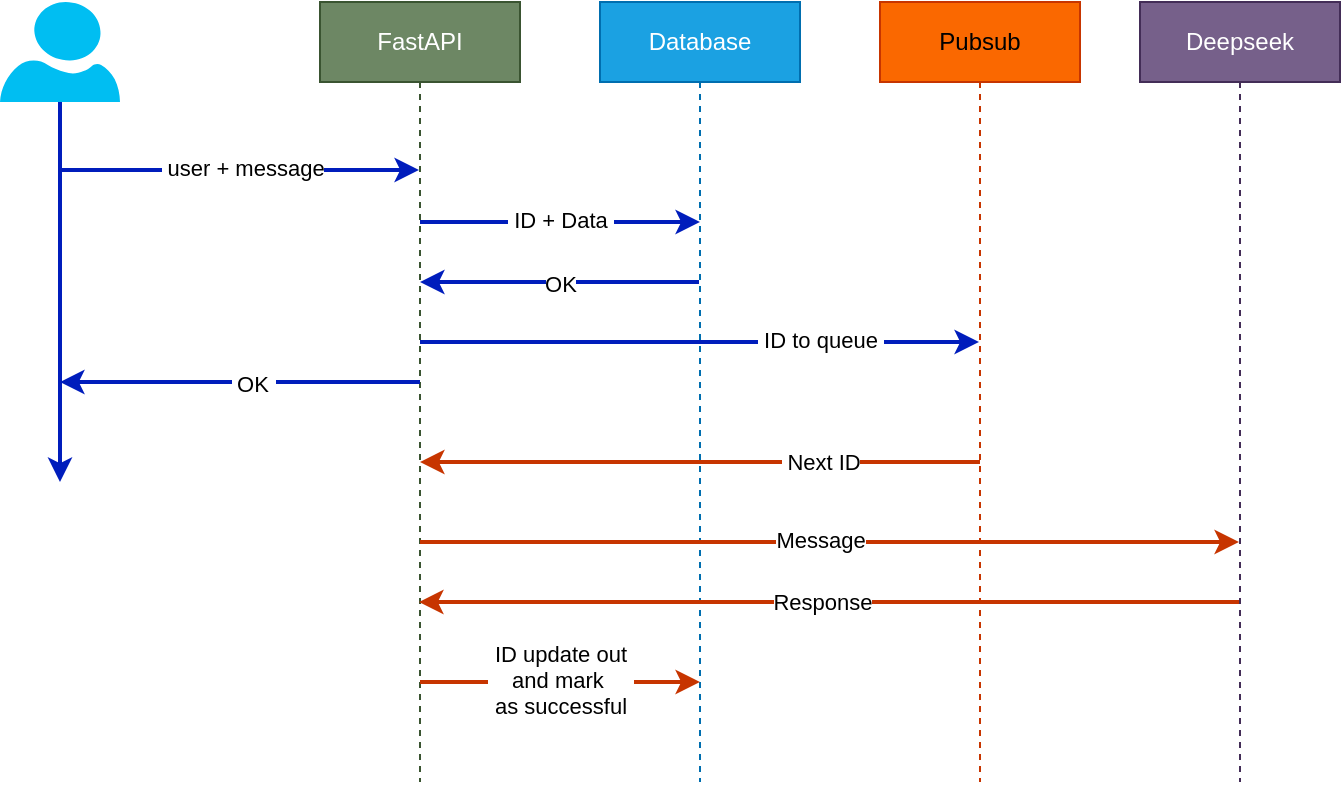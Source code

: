 <mxfile>
    <diagram id="diluZy8f31zxYQ0Wv3kR" name="Publish message">
        <mxGraphModel dx="746" dy="433" grid="1" gridSize="10" guides="0" tooltips="1" connect="1" arrows="1" fold="1" page="1" pageScale="1" pageWidth="850" pageHeight="1100" math="0" shadow="0">
            <root>
                <mxCell id="0"/>
                <mxCell id="1" parent="0"/>
                <mxCell id="3" value="FastAPI" style="shape=umlLifeline;perimeter=lifelinePerimeter;whiteSpace=wrap;html=1;container=1;dropTarget=0;collapsible=0;recursiveResize=0;outlineConnect=0;portConstraint=eastwest;newEdgeStyle={&quot;curved&quot;:0,&quot;rounded&quot;:0};fillColor=#6d8764;strokeColor=#3A5431;fontColor=#ffffff;" parent="1" vertex="1">
                    <mxGeometry x="270" y="70" width="100" height="390" as="geometry"/>
                </mxCell>
                <mxCell id="4" value="Database" style="shape=umlLifeline;perimeter=lifelinePerimeter;whiteSpace=wrap;html=1;container=1;dropTarget=0;collapsible=0;recursiveResize=0;outlineConnect=0;portConstraint=eastwest;newEdgeStyle={&quot;curved&quot;:0,&quot;rounded&quot;:0};fillColor=#1ba1e2;fontColor=#ffffff;strokeColor=#006EAF;" parent="1" vertex="1">
                    <mxGeometry x="410" y="70" width="100" height="390" as="geometry"/>
                </mxCell>
                <mxCell id="5" value="Pubsub" style="shape=umlLifeline;perimeter=lifelinePerimeter;whiteSpace=wrap;html=1;container=1;dropTarget=0;collapsible=0;recursiveResize=0;outlineConnect=0;portConstraint=eastwest;newEdgeStyle={&quot;curved&quot;:0,&quot;rounded&quot;:0};fillColor=#fa6800;strokeColor=#C73500;fontColor=#000000;" parent="1" vertex="1">
                    <mxGeometry x="550" y="70" width="100" height="390" as="geometry"/>
                </mxCell>
                <mxCell id="6" value="Deepseek" style="shape=umlLifeline;perimeter=lifelinePerimeter;whiteSpace=wrap;html=1;container=1;dropTarget=0;collapsible=0;recursiveResize=0;outlineConnect=0;portConstraint=eastwest;newEdgeStyle={&quot;curved&quot;:0,&quot;rounded&quot;:0};fillColor=#76608a;fontColor=#ffffff;strokeColor=#432D57;" parent="1" vertex="1">
                    <mxGeometry x="680" y="70" width="100" height="390" as="geometry"/>
                </mxCell>
                <mxCell id="8" style="edgeStyle=none;html=1;fillColor=#0050ef;strokeColor=#001DBC;strokeWidth=2;" parent="1" edge="1">
                    <mxGeometry relative="1" as="geometry">
                        <mxPoint x="140" y="154" as="sourcePoint"/>
                        <mxPoint x="319.5" y="154" as="targetPoint"/>
                    </mxGeometry>
                </mxCell>
                <mxCell id="19" value="&amp;nbsp;user + message" style="edgeLabel;html=1;align=center;verticalAlign=middle;resizable=0;points=[];" parent="8" vertex="1" connectable="0">
                    <mxGeometry x="0.014" y="-3" relative="1" as="geometry">
                        <mxPoint y="-4" as="offset"/>
                    </mxGeometry>
                </mxCell>
                <mxCell id="7" value="" style="verticalLabelPosition=bottom;html=1;verticalAlign=top;align=center;strokeColor=none;fillColor=#00BEF2;shape=mxgraph.azure.user;" parent="1" vertex="1">
                    <mxGeometry x="110" y="70" width="60" height="50" as="geometry"/>
                </mxCell>
                <mxCell id="9" style="edgeStyle=none;html=1;exitX=0.983;exitY=0.72;exitDx=0;exitDy=0;exitPerimeter=0;fillColor=#0050ef;strokeColor=#001DBC;strokeWidth=2;" parent="1" edge="1">
                    <mxGeometry relative="1" as="geometry">
                        <mxPoint x="320" y="180" as="sourcePoint"/>
                        <mxPoint x="460" y="180" as="targetPoint"/>
                    </mxGeometry>
                </mxCell>
                <mxCell id="11" value="&amp;nbsp;ID + Data&amp;nbsp;" style="edgeLabel;html=1;align=center;verticalAlign=middle;resizable=0;points=[];" parent="9" vertex="1" connectable="0">
                    <mxGeometry x="-0.243" y="1" relative="1" as="geometry">
                        <mxPoint x="17" as="offset"/>
                    </mxGeometry>
                </mxCell>
                <mxCell id="10" style="edgeStyle=none;html=1;fillColor=#0050ef;strokeColor=#001DBC;strokeWidth=2;" parent="1" edge="1">
                    <mxGeometry relative="1" as="geometry">
                        <mxPoint x="459.5" y="210" as="sourcePoint"/>
                        <mxPoint x="320" y="210" as="targetPoint"/>
                    </mxGeometry>
                </mxCell>
                <mxCell id="12" value="OK" style="edgeLabel;html=1;align=center;verticalAlign=middle;resizable=0;points=[];" parent="10" vertex="1" connectable="0">
                    <mxGeometry x="0.512" y="1" relative="1" as="geometry">
                        <mxPoint x="36" as="offset"/>
                    </mxGeometry>
                </mxCell>
                <mxCell id="14" style="edgeStyle=none;html=1;exitX=0.983;exitY=0.72;exitDx=0;exitDy=0;exitPerimeter=0;fillColor=#0050ef;strokeColor=#001DBC;strokeWidth=2;" parent="1" target="5" edge="1">
                    <mxGeometry relative="1" as="geometry">
                        <mxPoint x="320" y="240" as="sourcePoint"/>
                        <mxPoint x="460" y="240" as="targetPoint"/>
                    </mxGeometry>
                </mxCell>
                <mxCell id="15" value="&amp;nbsp;ID to queue&amp;nbsp;" style="edgeLabel;html=1;align=center;verticalAlign=middle;resizable=0;points=[];" parent="14" vertex="1" connectable="0">
                    <mxGeometry x="-0.243" y="1" relative="1" as="geometry">
                        <mxPoint x="94" as="offset"/>
                    </mxGeometry>
                </mxCell>
                <mxCell id="16" style="edgeStyle=none;html=1;exitX=0.983;exitY=0.72;exitDx=0;exitDy=0;exitPerimeter=0;fillColor=#0050ef;strokeColor=#001DBC;strokeWidth=2;" parent="1" edge="1">
                    <mxGeometry relative="1" as="geometry">
                        <mxPoint x="320" y="260" as="sourcePoint"/>
                        <mxPoint x="140" y="260" as="targetPoint"/>
                    </mxGeometry>
                </mxCell>
                <mxCell id="17" value="&amp;nbsp;OK&amp;nbsp;" style="edgeLabel;html=1;align=center;verticalAlign=middle;resizable=0;points=[];" parent="16" vertex="1" connectable="0">
                    <mxGeometry x="-0.243" y="1" relative="1" as="geometry">
                        <mxPoint x="-16" as="offset"/>
                    </mxGeometry>
                </mxCell>
                <mxCell id="18" style="edgeStyle=none;html=1;exitX=0.5;exitY=1;exitDx=0;exitDy=0;exitPerimeter=0;fillColor=#0050ef;strokeColor=#001DBC;strokeWidth=2;" parent="1" source="7" edge="1">
                    <mxGeometry relative="1" as="geometry">
                        <mxPoint x="150" y="170" as="sourcePoint"/>
                        <mxPoint x="140" y="310" as="targetPoint"/>
                    </mxGeometry>
                </mxCell>
                <mxCell id="16NEeApMlGZPxUQGinHy-19" style="edgeStyle=none;html=1;fillColor=#fa6800;strokeColor=#C73500;strokeWidth=2;" parent="1" edge="1">
                    <mxGeometry relative="1" as="geometry">
                        <mxPoint x="600" y="300" as="sourcePoint"/>
                        <mxPoint x="320" y="300" as="targetPoint"/>
                    </mxGeometry>
                </mxCell>
                <mxCell id="16NEeApMlGZPxUQGinHy-20" value="&amp;nbsp;Next ID" style="edgeLabel;html=1;align=center;verticalAlign=middle;resizable=0;points=[];" parent="16NEeApMlGZPxUQGinHy-19" vertex="1" connectable="0">
                    <mxGeometry x="-0.243" y="1" relative="1" as="geometry">
                        <mxPoint x="26" y="-1" as="offset"/>
                    </mxGeometry>
                </mxCell>
                <mxCell id="16NEeApMlGZPxUQGinHy-21" style="edgeStyle=none;html=1;exitX=0.983;exitY=0.72;exitDx=0;exitDy=0;exitPerimeter=0;fillColor=#fa6800;strokeColor=#C73500;strokeWidth=2;" parent="1" target="6" edge="1">
                    <mxGeometry relative="1" as="geometry">
                        <mxPoint x="320" y="340" as="sourcePoint"/>
                        <mxPoint x="600" y="340" as="targetPoint"/>
                    </mxGeometry>
                </mxCell>
                <mxCell id="16NEeApMlGZPxUQGinHy-22" value="Message" style="edgeLabel;html=1;align=center;verticalAlign=middle;resizable=0;points=[];" parent="16NEeApMlGZPxUQGinHy-21" vertex="1" connectable="0">
                    <mxGeometry x="-0.243" y="1" relative="1" as="geometry">
                        <mxPoint x="45" as="offset"/>
                    </mxGeometry>
                </mxCell>
                <mxCell id="16NEeApMlGZPxUQGinHy-23" style="edgeStyle=none;html=1;fillColor=#fa6800;strokeColor=#C73500;strokeWidth=2;" parent="1" edge="1">
                    <mxGeometry relative="1" as="geometry">
                        <mxPoint x="729.5" y="370" as="sourcePoint"/>
                        <mxPoint x="319.5" y="370" as="targetPoint"/>
                    </mxGeometry>
                </mxCell>
                <mxCell id="16NEeApMlGZPxUQGinHy-24" value="Response" style="edgeLabel;html=1;align=center;verticalAlign=middle;resizable=0;points=[];" parent="16NEeApMlGZPxUQGinHy-23" vertex="1" connectable="0">
                    <mxGeometry x="-0.243" y="1" relative="1" as="geometry">
                        <mxPoint x="-54" y="-1" as="offset"/>
                    </mxGeometry>
                </mxCell>
                <mxCell id="16NEeApMlGZPxUQGinHy-25" style="edgeStyle=none;html=1;exitX=0.983;exitY=0.72;exitDx=0;exitDy=0;exitPerimeter=0;fillColor=#fa6800;strokeColor=#C73500;strokeWidth=2;" parent="1" edge="1">
                    <mxGeometry relative="1" as="geometry">
                        <mxPoint x="320" y="410" as="sourcePoint"/>
                        <mxPoint x="460" y="410" as="targetPoint"/>
                    </mxGeometry>
                </mxCell>
                <mxCell id="16NEeApMlGZPxUQGinHy-26" value="&amp;nbsp;ID update out&amp;nbsp;&lt;div&gt;and mark&amp;nbsp;&lt;/div&gt;&lt;div&gt;as successful&lt;/div&gt;" style="edgeLabel;html=1;align=center;verticalAlign=middle;resizable=0;points=[];" parent="16NEeApMlGZPxUQGinHy-25" vertex="1" connectable="0">
                    <mxGeometry x="-0.243" y="1" relative="1" as="geometry">
                        <mxPoint x="17" as="offset"/>
                    </mxGeometry>
                </mxCell>
            </root>
        </mxGraphModel>
    </diagram>
    <diagram id="CUUqtWsKcS_x1NNB_M8m" name="receive streaming messages">
        <mxGraphModel dx="746" dy="433" grid="0" gridSize="10" guides="1" tooltips="1" connect="1" arrows="1" fold="1" page="1" pageScale="1" pageWidth="850" pageHeight="1100" math="0" shadow="0">
            <root>
                <mxCell id="0"/>
                <mxCell id="1" parent="0"/>
                <mxCell id="zHeduXI_w00p3gi0jG0E-1" value="FastAPI" style="shape=umlLifeline;perimeter=lifelinePerimeter;whiteSpace=wrap;html=1;container=1;dropTarget=0;collapsible=0;recursiveResize=0;outlineConnect=0;portConstraint=eastwest;newEdgeStyle={&quot;curved&quot;:0,&quot;rounded&quot;:0};fillColor=#6d8764;fontColor=#ffffff;strokeColor=#3A5431;" parent="1" vertex="1">
                    <mxGeometry x="270" y="70" width="100" height="300" as="geometry"/>
                </mxCell>
                <mxCell id="zHeduXI_w00p3gi0jG0E-2" value="Database" style="shape=umlLifeline;perimeter=lifelinePerimeter;whiteSpace=wrap;html=1;container=1;dropTarget=0;collapsible=0;recursiveResize=0;outlineConnect=0;portConstraint=eastwest;newEdgeStyle={&quot;curved&quot;:0,&quot;rounded&quot;:0};fillColor=#1ba1e2;fontColor=#ffffff;strokeColor=#006EAF;" parent="1" vertex="1">
                    <mxGeometry x="410" y="70" width="100" height="300" as="geometry"/>
                </mxCell>
                <mxCell id="zHeduXI_w00p3gi0jG0E-3" value="Pubsub" style="shape=umlLifeline;perimeter=lifelinePerimeter;whiteSpace=wrap;html=1;container=1;dropTarget=0;collapsible=0;recursiveResize=0;outlineConnect=0;portConstraint=eastwest;newEdgeStyle={&quot;curved&quot;:0,&quot;rounded&quot;:0};fillColor=#fa6800;fontColor=#000000;strokeColor=#C73500;" parent="1" vertex="1">
                    <mxGeometry x="550" y="70" width="100" height="300" as="geometry"/>
                </mxCell>
                <mxCell id="zHeduXI_w00p3gi0jG0E-4" value="Deepseek" style="shape=umlLifeline;perimeter=lifelinePerimeter;whiteSpace=wrap;html=1;container=1;dropTarget=0;collapsible=0;recursiveResize=0;outlineConnect=0;portConstraint=eastwest;newEdgeStyle={&quot;curved&quot;:0,&quot;rounded&quot;:0};fillColor=#76608a;strokeColor=#432D57;fontColor=#ffffff;" parent="1" vertex="1">
                    <mxGeometry x="680" y="70" width="100" height="300" as="geometry"/>
                </mxCell>
                <mxCell id="zHeduXI_w00p3gi0jG0E-5" style="edgeStyle=none;html=1;fillColor=#008a00;strokeColor=#005700;strokeWidth=2;" parent="1" edge="1">
                    <mxGeometry relative="1" as="geometry">
                        <mxPoint x="140" y="154" as="sourcePoint"/>
                        <mxPoint x="319.5" y="154" as="targetPoint"/>
                    </mxGeometry>
                </mxCell>
                <mxCell id="zHeduXI_w00p3gi0jG0E-6" value="&amp;nbsp;call event type" style="edgeLabel;html=1;align=center;verticalAlign=middle;resizable=0;points=[];" parent="zHeduXI_w00p3gi0jG0E-5" vertex="1" connectable="0">
                    <mxGeometry x="0.014" y="-3" relative="1" as="geometry">
                        <mxPoint y="-7" as="offset"/>
                    </mxGeometry>
                </mxCell>
                <mxCell id="zHeduXI_w00p3gi0jG0E-7" value="" style="verticalLabelPosition=bottom;html=1;verticalAlign=top;align=center;strokeColor=none;fillColor=#00BEF2;shape=mxgraph.azure.user;" parent="1" vertex="1">
                    <mxGeometry x="110" y="70" width="60" height="50" as="geometry"/>
                </mxCell>
                <mxCell id="zHeduXI_w00p3gi0jG0E-8" style="edgeStyle=none;html=1;exitX=0.983;exitY=0.72;exitDx=0;exitDy=0;exitPerimeter=0;fillColor=#008a00;strokeColor=#005700;strokeWidth=2;" parent="1" edge="1">
                    <mxGeometry relative="1" as="geometry">
                        <mxPoint x="320" y="180" as="sourcePoint"/>
                        <mxPoint x="460" y="180" as="targetPoint"/>
                    </mxGeometry>
                </mxCell>
                <mxCell id="zHeduXI_w00p3gi0jG0E-9" value="&amp;nbsp;Fetch completed&amp;nbsp;" style="edgeLabel;html=1;align=center;verticalAlign=middle;resizable=0;points=[];" parent="zHeduXI_w00p3gi0jG0E-8" vertex="1" connectable="0">
                    <mxGeometry x="-0.243" y="1" relative="1" as="geometry">
                        <mxPoint x="17" as="offset"/>
                    </mxGeometry>
                </mxCell>
                <mxCell id="zHeduXI_w00p3gi0jG0E-10" style="edgeStyle=none;html=1;fillColor=#008a00;strokeColor=#005700;strokeWidth=2;" parent="1" edge="1">
                    <mxGeometry relative="1" as="geometry">
                        <mxPoint x="459.5" y="226" as="sourcePoint"/>
                        <mxPoint x="320" y="226" as="targetPoint"/>
                    </mxGeometry>
                </mxCell>
                <mxCell id="zHeduXI_w00p3gi0jG0E-11" value="&amp;nbsp;messages&amp;nbsp;" style="edgeLabel;html=1;align=center;verticalAlign=middle;resizable=0;points=[];" parent="zHeduXI_w00p3gi0jG0E-10" vertex="1" connectable="0">
                    <mxGeometry x="0.512" y="1" relative="1" as="geometry">
                        <mxPoint x="36" as="offset"/>
                    </mxGeometry>
                </mxCell>
                <mxCell id="zHeduXI_w00p3gi0jG0E-14" style="edgeStyle=none;html=1;exitX=0.983;exitY=0.72;exitDx=0;exitDy=0;exitPerimeter=0;fillColor=#008a00;strokeColor=#005700;strokeWidth=2;" parent="1" edge="1">
                    <mxGeometry relative="1" as="geometry">
                        <mxPoint x="319" y="306" as="sourcePoint"/>
                        <mxPoint x="139" y="306" as="targetPoint"/>
                    </mxGeometry>
                </mxCell>
                <mxCell id="zHeduXI_w00p3gi0jG0E-15" value="&amp;nbsp;Streaming response&amp;nbsp;" style="edgeLabel;html=1;align=center;verticalAlign=middle;resizable=0;points=[];" parent="zHeduXI_w00p3gi0jG0E-14" vertex="1" connectable="0">
                    <mxGeometry x="-0.243" y="1" relative="1" as="geometry">
                        <mxPoint x="-21" y="-3" as="offset"/>
                    </mxGeometry>
                </mxCell>
                <mxCell id="zHeduXI_w00p3gi0jG0E-16" style="edgeStyle=none;html=1;exitX=0.5;exitY=1;exitDx=0;exitDy=0;exitPerimeter=0;fillColor=#008a00;strokeColor=#005700;strokeWidth=2;" parent="1" source="zHeduXI_w00p3gi0jG0E-7" edge="1">
                    <mxGeometry relative="1" as="geometry">
                        <mxPoint x="150" y="170" as="sourcePoint"/>
                        <mxPoint x="140" y="370" as="targetPoint"/>
                    </mxGeometry>
                </mxCell>
                <mxCell id="MFj-Gvv6XWHm3SkNLSNS-1" value="" style="html=1;points=[[0,0,0,0,5],[0,1,0,0,-5],[1,0,0,0,5],[1,1,0,0,-5]];perimeter=orthogonalPerimeter;outlineConnect=0;targetShapes=umlLifeline;portConstraint=eastwest;newEdgeStyle={&quot;curved&quot;:0,&quot;rounded&quot;:0};" vertex="1" parent="1">
                    <mxGeometry x="389" y="247" width="10" height="41" as="geometry"/>
                </mxCell>
                <mxCell id="MFj-Gvv6XWHm3SkNLSNS-2" value="single massage" style="html=1;verticalAlign=bottom;endArrow=block;curved=0;rounded=0;entryX=0;entryY=0;entryDx=0;entryDy=5;" edge="1" parent="1">
                    <mxGeometry x="-1" y="-57" relative="1" as="geometry">
                        <mxPoint x="321" y="254" as="sourcePoint"/>
                        <mxPoint x="391" y="254" as="targetPoint"/>
                        <mxPoint x="-56" y="-48" as="offset"/>
                    </mxGeometry>
                </mxCell>
                <mxCell id="MFj-Gvv6XWHm3SkNLSNS-3" value="Yield" style="html=1;verticalAlign=bottom;endArrow=open;dashed=1;endSize=8;curved=0;rounded=0;exitX=0;exitY=1;exitDx=0;exitDy=-5;" edge="1" source="MFj-Gvv6XWHm3SkNLSNS-1" parent="1" target="zHeduXI_w00p3gi0jG0E-1">
                    <mxGeometry relative="1" as="geometry">
                        <mxPoint x="319" y="322" as="targetPoint"/>
                    </mxGeometry>
                </mxCell>
            </root>
        </mxGraphModel>
    </diagram>
</mxfile>